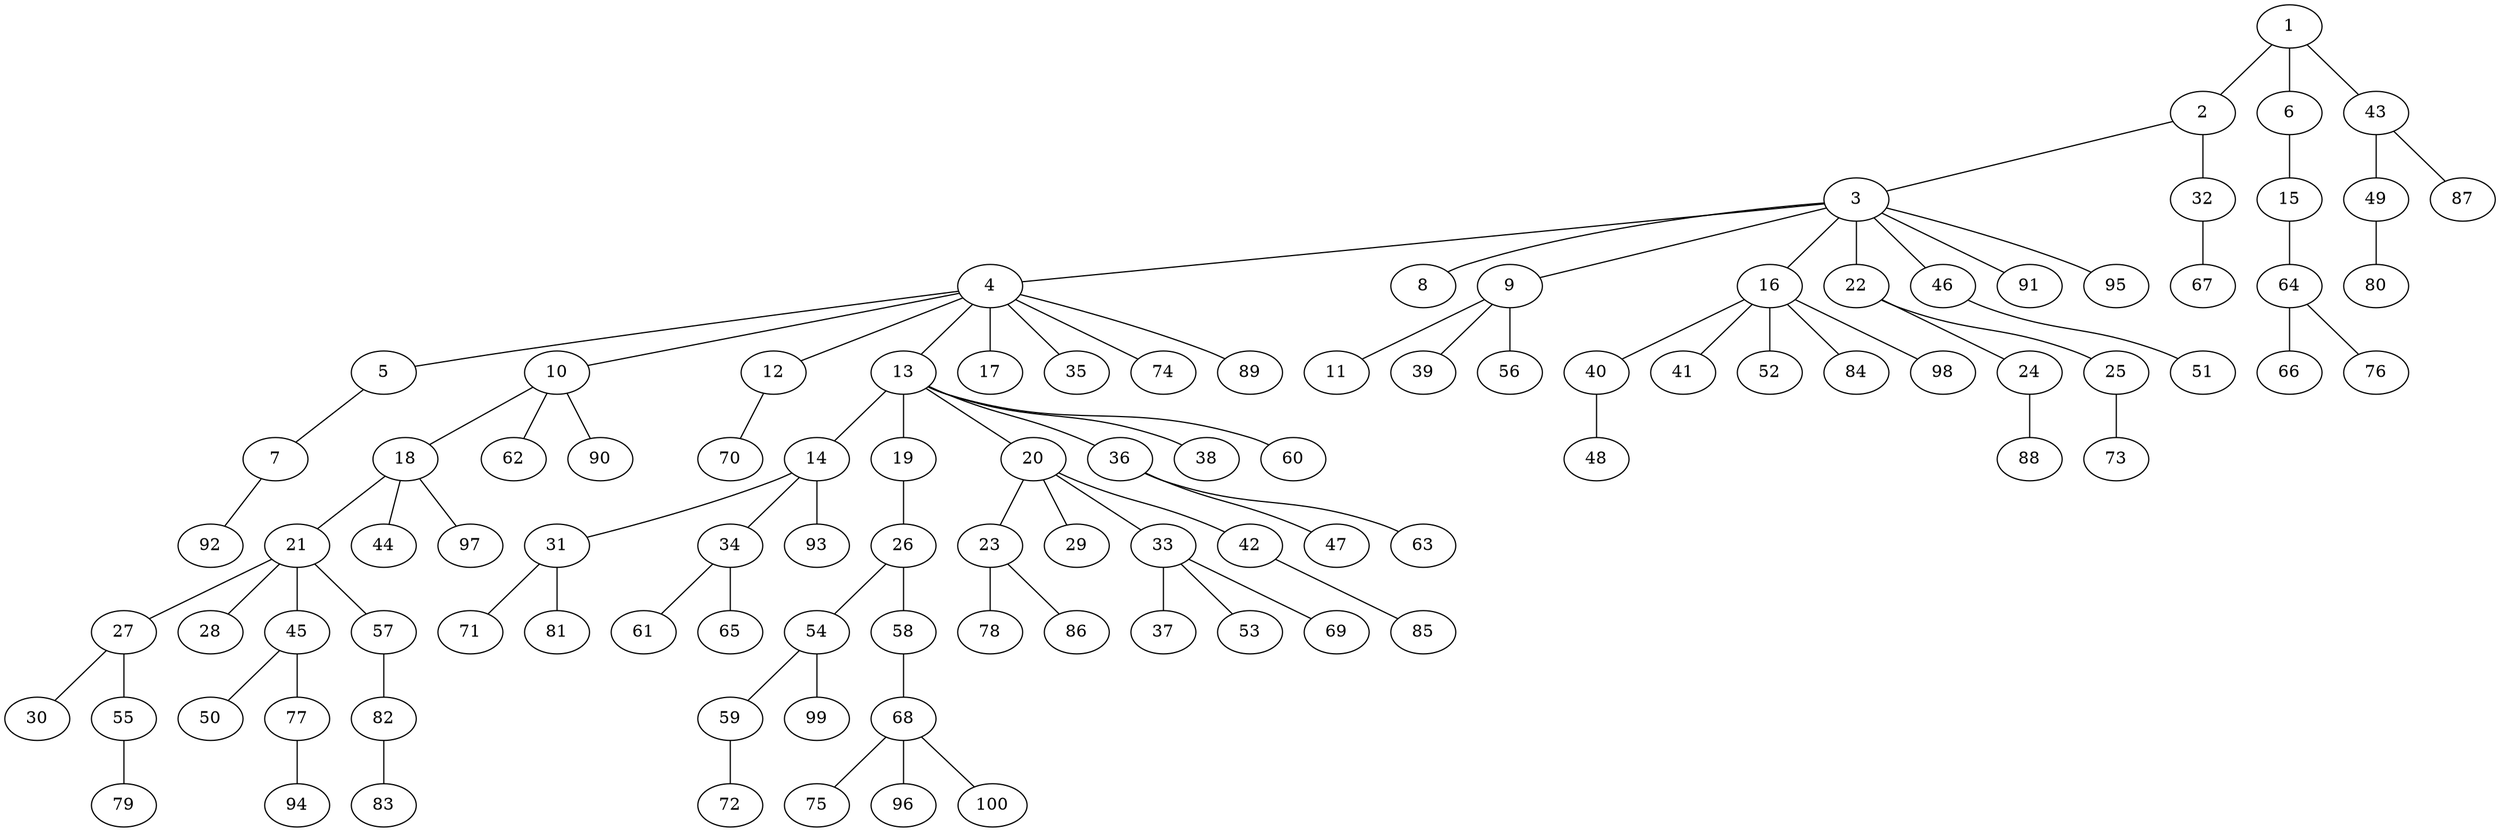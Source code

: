 graph graphname {1--2
1--6
1--43
2--3
2--32
3--4
3--8
3--9
3--16
3--22
3--46
3--91
3--95
4--5
4--10
4--12
4--13
4--17
4--35
4--74
4--89
5--7
6--15
7--92
9--11
9--39
9--56
10--18
10--62
10--90
12--70
13--14
13--19
13--20
13--36
13--38
13--60
14--31
14--34
14--93
15--64
16--40
16--41
16--52
16--84
16--98
18--21
18--44
18--97
19--26
20--23
20--29
20--33
20--42
21--27
21--28
21--45
21--57
22--24
22--25
23--78
23--86
24--88
25--73
26--54
26--58
27--30
27--55
31--71
31--81
32--67
33--37
33--53
33--69
34--61
34--65
36--47
36--63
40--48
42--85
43--49
43--87
45--50
45--77
46--51
49--80
54--59
54--99
55--79
57--82
58--68
59--72
64--66
64--76
68--75
68--96
68--100
77--94
82--83
}